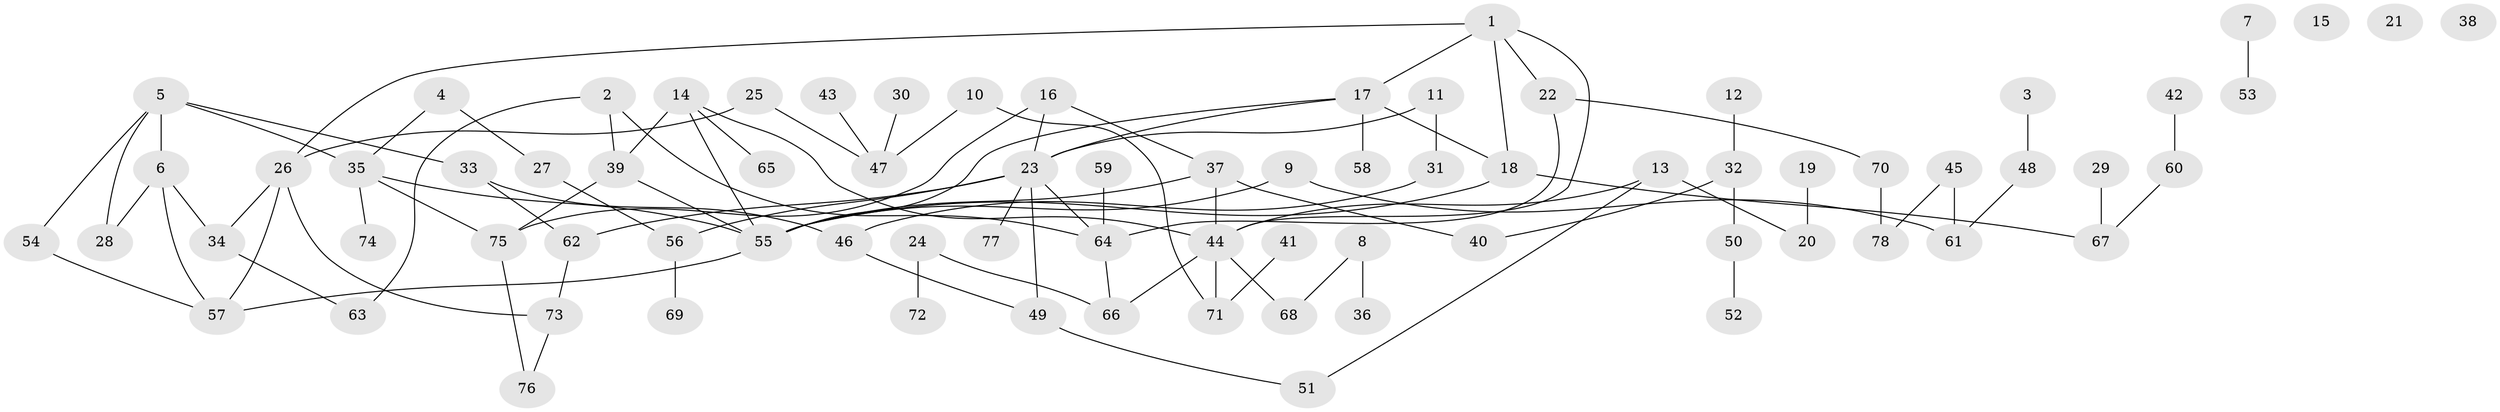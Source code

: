 // Generated by graph-tools (version 1.1) at 2025/00/03/09/25 03:00:41]
// undirected, 78 vertices, 99 edges
graph export_dot {
graph [start="1"]
  node [color=gray90,style=filled];
  1;
  2;
  3;
  4;
  5;
  6;
  7;
  8;
  9;
  10;
  11;
  12;
  13;
  14;
  15;
  16;
  17;
  18;
  19;
  20;
  21;
  22;
  23;
  24;
  25;
  26;
  27;
  28;
  29;
  30;
  31;
  32;
  33;
  34;
  35;
  36;
  37;
  38;
  39;
  40;
  41;
  42;
  43;
  44;
  45;
  46;
  47;
  48;
  49;
  50;
  51;
  52;
  53;
  54;
  55;
  56;
  57;
  58;
  59;
  60;
  61;
  62;
  63;
  64;
  65;
  66;
  67;
  68;
  69;
  70;
  71;
  72;
  73;
  74;
  75;
  76;
  77;
  78;
  1 -- 17;
  1 -- 18;
  1 -- 22;
  1 -- 26;
  1 -- 44;
  2 -- 39;
  2 -- 63;
  2 -- 64;
  3 -- 48;
  4 -- 27;
  4 -- 35;
  5 -- 6;
  5 -- 28;
  5 -- 33;
  5 -- 35;
  5 -- 54;
  6 -- 28;
  6 -- 34;
  6 -- 57;
  7 -- 53;
  8 -- 36;
  8 -- 68;
  9 -- 55;
  9 -- 61;
  10 -- 47;
  10 -- 71;
  11 -- 23;
  11 -- 31;
  12 -- 32;
  13 -- 20;
  13 -- 44;
  13 -- 51;
  14 -- 39;
  14 -- 44;
  14 -- 55;
  14 -- 65;
  16 -- 23;
  16 -- 37;
  16 -- 75;
  17 -- 18;
  17 -- 23;
  17 -- 55;
  17 -- 58;
  18 -- 55;
  18 -- 67;
  19 -- 20;
  22 -- 64;
  22 -- 70;
  23 -- 49;
  23 -- 56;
  23 -- 62;
  23 -- 64;
  23 -- 77;
  24 -- 66;
  24 -- 72;
  25 -- 26;
  25 -- 47;
  26 -- 34;
  26 -- 57;
  26 -- 73;
  27 -- 56;
  29 -- 67;
  30 -- 47;
  31 -- 46;
  32 -- 40;
  32 -- 50;
  33 -- 46;
  33 -- 62;
  34 -- 63;
  35 -- 55;
  35 -- 74;
  35 -- 75;
  37 -- 40;
  37 -- 44;
  37 -- 55;
  39 -- 55;
  39 -- 75;
  41 -- 71;
  42 -- 60;
  43 -- 47;
  44 -- 66;
  44 -- 68;
  44 -- 71;
  45 -- 61;
  45 -- 78;
  46 -- 49;
  48 -- 61;
  49 -- 51;
  50 -- 52;
  54 -- 57;
  55 -- 57;
  56 -- 69;
  59 -- 64;
  60 -- 67;
  62 -- 73;
  64 -- 66;
  70 -- 78;
  73 -- 76;
  75 -- 76;
}
